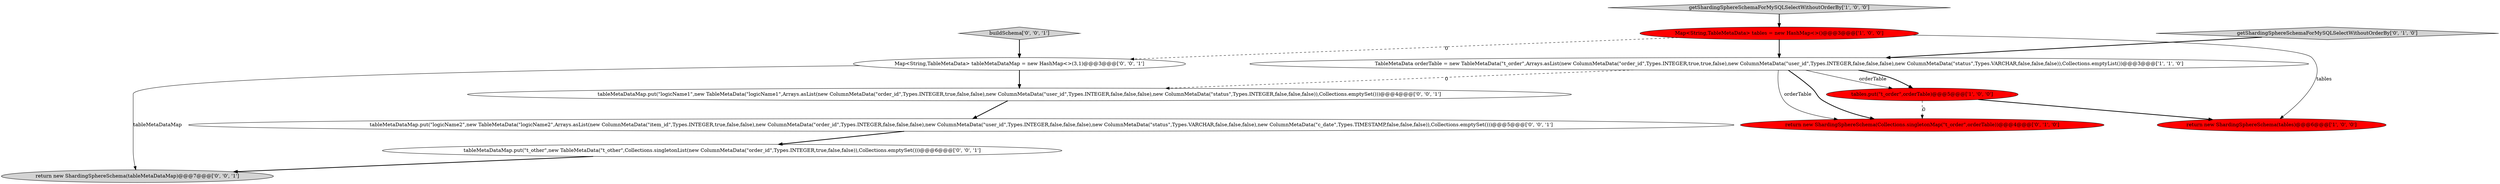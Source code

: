 digraph {
9 [style = filled, label = "return new ShardingSphereSchema(tableMetaDataMap)@@@7@@@['0', '0', '1']", fillcolor = lightgray, shape = ellipse image = "AAA0AAABBB3BBB"];
1 [style = filled, label = "getShardingSphereSchemaForMySQLSelectWithoutOrderBy['1', '0', '0']", fillcolor = lightgray, shape = diamond image = "AAA0AAABBB1BBB"];
10 [style = filled, label = "tableMetaDataMap.put(\"logicName2\",new TableMetaData(\"logicName2\",Arrays.asList(new ColumnMetaData(\"item_id\",Types.INTEGER,true,false,false),new ColumnMetaData(\"order_id\",Types.INTEGER,false,false,false),new ColumnMetaData(\"user_id\",Types.INTEGER,false,false,false),new ColumnMetaData(\"status\",Types.VARCHAR,false,false,false),new ColumnMetaData(\"c_date\",Types.TIMESTAMP,false,false,false)),Collections.emptySet()))@@@5@@@['0', '0', '1']", fillcolor = white, shape = ellipse image = "AAA0AAABBB3BBB"];
0 [style = filled, label = "TableMetaData orderTable = new TableMetaData(\"t_order\",Arrays.asList(new ColumnMetaData(\"order_id\",Types.INTEGER,true,true,false),new ColumnMetaData(\"user_id\",Types.INTEGER,false,false,false),new ColumnMetaData(\"status\",Types.VARCHAR,false,false,false)),Collections.emptyList())@@@3@@@['1', '1', '0']", fillcolor = white, shape = ellipse image = "AAA0AAABBB1BBB"];
5 [style = filled, label = "return new ShardingSphereSchema(Collections.singletonMap(\"t_order\",orderTable))@@@4@@@['0', '1', '0']", fillcolor = red, shape = ellipse image = "AAA1AAABBB2BBB"];
4 [style = filled, label = "return new ShardingSphereSchema(tables)@@@6@@@['1', '0', '0']", fillcolor = red, shape = ellipse image = "AAA1AAABBB1BBB"];
7 [style = filled, label = "tableMetaDataMap.put(\"t_other\",new TableMetaData(\"t_other\",Collections.singletonList(new ColumnMetaData(\"order_id\",Types.INTEGER,true,false,false)),Collections.emptySet()))@@@6@@@['0', '0', '1']", fillcolor = white, shape = ellipse image = "AAA0AAABBB3BBB"];
11 [style = filled, label = "Map<String,TableMetaData> tableMetaDataMap = new HashMap<>(3,1)@@@3@@@['0', '0', '1']", fillcolor = white, shape = ellipse image = "AAA0AAABBB3BBB"];
8 [style = filled, label = "buildSchema['0', '0', '1']", fillcolor = lightgray, shape = diamond image = "AAA0AAABBB3BBB"];
2 [style = filled, label = "tables.put(\"t_order\",orderTable)@@@5@@@['1', '0', '0']", fillcolor = red, shape = ellipse image = "AAA1AAABBB1BBB"];
12 [style = filled, label = "tableMetaDataMap.put(\"logicName1\",new TableMetaData(\"logicName1\",Arrays.asList(new ColumnMetaData(\"order_id\",Types.INTEGER,true,false,false),new ColumnMetaData(\"user_id\",Types.INTEGER,false,false,false),new ColumnMetaData(\"status\",Types.INTEGER,false,false,false)),Collections.emptySet()))@@@4@@@['0', '0', '1']", fillcolor = white, shape = ellipse image = "AAA0AAABBB3BBB"];
3 [style = filled, label = "Map<String,TableMetaData> tables = new HashMap<>()@@@3@@@['1', '0', '0']", fillcolor = red, shape = ellipse image = "AAA1AAABBB1BBB"];
6 [style = filled, label = "getShardingSphereSchemaForMySQLSelectWithoutOrderBy['0', '1', '0']", fillcolor = lightgray, shape = diamond image = "AAA0AAABBB2BBB"];
1->3 [style = bold, label=""];
7->9 [style = bold, label=""];
11->9 [style = solid, label="tableMetaDataMap"];
0->2 [style = solid, label="orderTable"];
2->5 [style = dashed, label="0"];
11->12 [style = bold, label=""];
6->0 [style = bold, label=""];
12->10 [style = bold, label=""];
3->11 [style = dashed, label="0"];
0->5 [style = solid, label="orderTable"];
0->12 [style = dashed, label="0"];
3->4 [style = solid, label="tables"];
8->11 [style = bold, label=""];
2->4 [style = bold, label=""];
10->7 [style = bold, label=""];
0->5 [style = bold, label=""];
3->0 [style = bold, label=""];
0->2 [style = bold, label=""];
}
